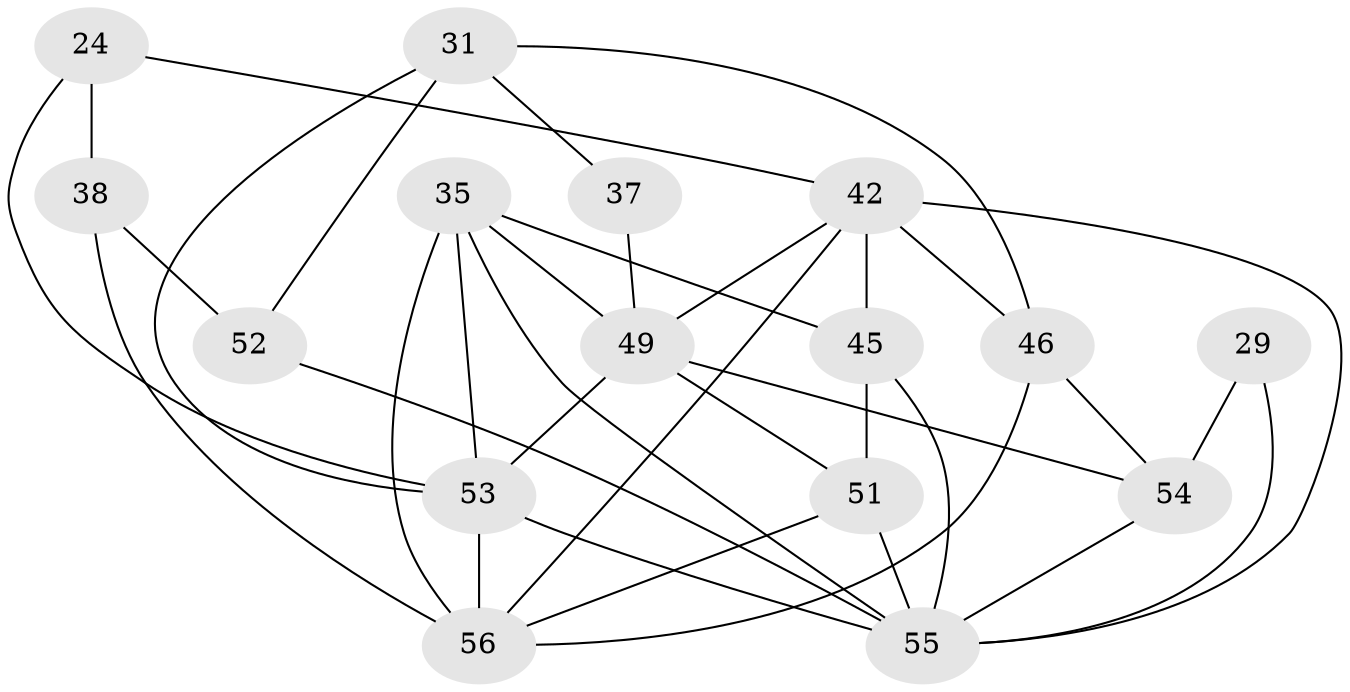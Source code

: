 // original degree distribution, {4: 1.0}
// Generated by graph-tools (version 1.1) at 2025/03/03/04/25 22:03:58]
// undirected, 16 vertices, 35 edges
graph export_dot {
graph [start="1"]
  node [color=gray90,style=filled];
  24 [super="+3"];
  29 [super="+19"];
  31 [super="+10"];
  35 [super="+25+27"];
  37;
  38;
  42 [super="+18"];
  45 [super="+43"];
  46;
  49 [super="+48+8+36"];
  51 [super="+33"];
  52;
  53 [super="+17+20+47"];
  54 [super="+28"];
  55 [super="+2+32"];
  56 [super="+13+50"];
  24 -- 38 [weight=2];
  24 -- 53 [weight=2];
  24 -- 42 [weight=2];
  29 -- 55 [weight=4];
  29 -- 54 [weight=2];
  31 -- 52 [weight=2];
  31 -- 37 [weight=2];
  31 -- 46;
  31 -- 53;
  35 -- 49;
  35 -- 53 [weight=2];
  35 -- 45 [weight=2];
  35 -- 55 [weight=2];
  35 -- 56 [weight=3];
  37 -- 49 [weight=2];
  38 -- 52;
  38 -- 56;
  42 -- 56;
  42 -- 55 [weight=2];
  42 -- 49;
  42 -- 45 [weight=3];
  42 -- 46;
  45 -- 51 [weight=2];
  45 -- 55;
  46 -- 56;
  46 -- 54;
  49 -- 54;
  49 -- 53 [weight=6];
  49 -- 51;
  51 -- 55 [weight=2];
  51 -- 56 [weight=3];
  52 -- 55;
  53 -- 56 [weight=5];
  53 -- 55 [weight=4];
  54 -- 55 [weight=2];
}
